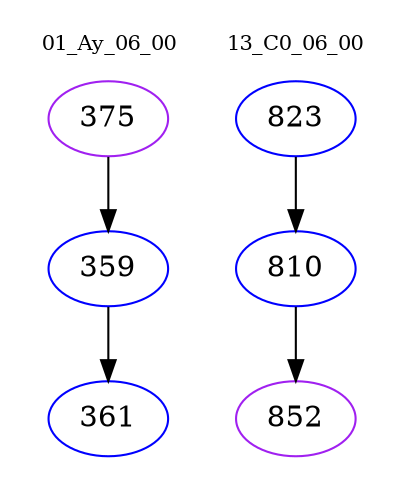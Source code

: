 digraph{
subgraph cluster_0 {
color = white
label = "01_Ay_06_00";
fontsize=10;
T0_375 [label="375", color="purple"]
T0_375 -> T0_359 [color="black"]
T0_359 [label="359", color="blue"]
T0_359 -> T0_361 [color="black"]
T0_361 [label="361", color="blue"]
}
subgraph cluster_1 {
color = white
label = "13_C0_06_00";
fontsize=10;
T1_823 [label="823", color="blue"]
T1_823 -> T1_810 [color="black"]
T1_810 [label="810", color="blue"]
T1_810 -> T1_852 [color="black"]
T1_852 [label="852", color="purple"]
}
}
